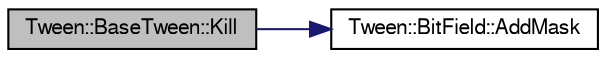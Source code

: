 digraph "Tween::BaseTween::Kill"
{
  bgcolor="transparent";
  edge [fontname="FreeSans",fontsize="10",labelfontname="FreeSans",labelfontsize="10"];
  node [fontname="FreeSans",fontsize="10",shape=record];
  rankdir="LR";
  Node1 [label="Tween::BaseTween::Kill",height=0.2,width=0.4,color="black", fillcolor="grey75", style="filled" fontcolor="black"];
  Node1 -> Node2 [color="midnightblue",fontsize="10",style="solid",fontname="FreeSans"];
  Node2 [label="Tween::BitField::AddMask",height=0.2,width=0.4,color="black",URL="$classTween_1_1BitField.html#a9b00f7eb303bc0e70c1e440ef28481a7"];
}
